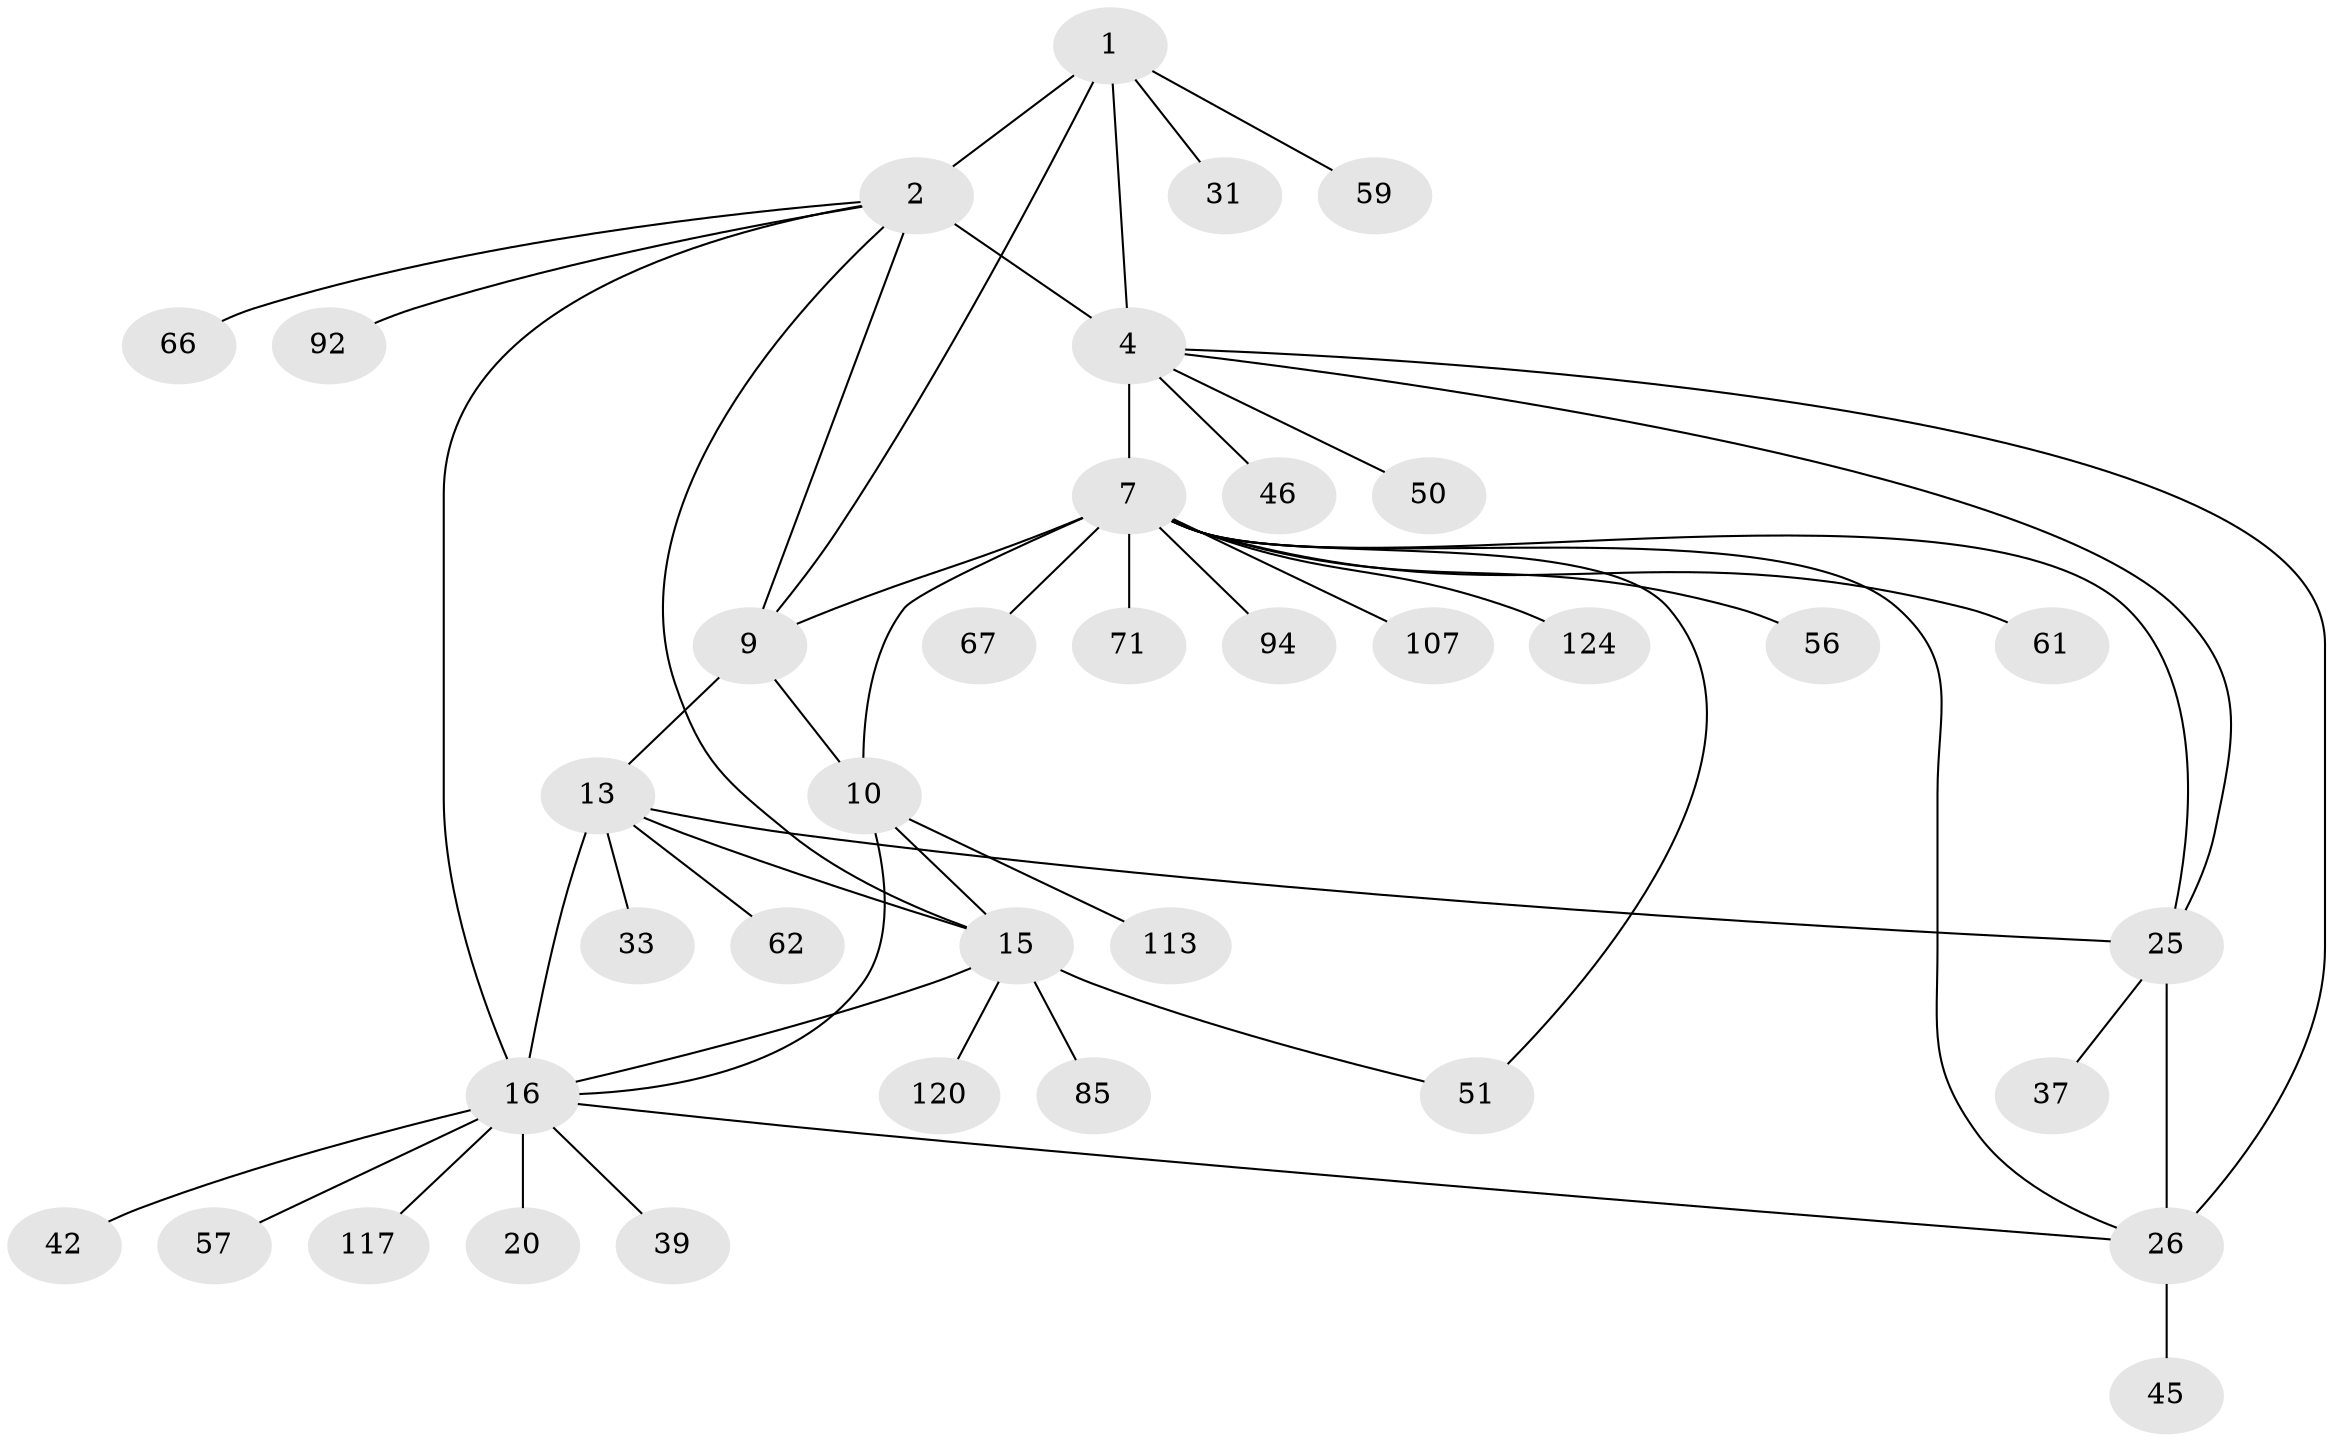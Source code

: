 // original degree distribution, {9: 0.06349206349206349, 10: 0.03968253968253968, 7: 0.031746031746031744, 8: 0.031746031746031744, 6: 0.015873015873015872, 11: 0.023809523809523808, 13: 0.007936507936507936, 5: 0.031746031746031744, 1: 0.6349206349206349, 3: 0.047619047619047616, 2: 0.07142857142857142}
// Generated by graph-tools (version 1.1) at 2025/19/03/04/25 18:19:31]
// undirected, 37 vertices, 51 edges
graph export_dot {
graph [start="1"]
  node [color=gray90,style=filled];
  1 [super="+68+49"];
  2 [super="+3+36+109+99+64"];
  4 [super="+6+47+119+86"];
  7 [super="+11+8+58"];
  9 [super="+63+95+97+121+125"];
  10 [super="+55+44+54+103+83+90"];
  13 [super="+17+14"];
  15 [super="+110"];
  16 [super="+19+76+75"];
  20 [super="+32+87+114+35"];
  25 [super="+105+122+41"];
  26 [super="+65+82+27+38"];
  31;
  33;
  37;
  39;
  42;
  45;
  46;
  50;
  51;
  56;
  57;
  59;
  61;
  62;
  66;
  67;
  71 [super="+102"];
  85;
  92;
  94;
  107;
  113;
  117;
  120;
  124;
  1 -- 2 [weight=3];
  1 -- 4 [weight=3];
  1 -- 31;
  1 -- 59;
  1 -- 9;
  2 -- 4 [weight=6];
  2 -- 15;
  2 -- 66;
  2 -- 9;
  2 -- 92;
  2 -- 16;
  4 -- 46;
  4 -- 50;
  4 -- 25;
  4 -- 26 [weight=4];
  4 -- 7;
  7 -- 9 [weight=4];
  7 -- 10 [weight=4];
  7 -- 51;
  7 -- 61;
  7 -- 71;
  7 -- 107;
  7 -- 124;
  7 -- 94;
  7 -- 67;
  7 -- 56;
  7 -- 25;
  7 -- 26 [weight=3];
  9 -- 10;
  9 -- 13;
  10 -- 15;
  10 -- 113;
  10 -- 16;
  13 -- 15 [weight=4];
  13 -- 16 [weight=5];
  13 -- 33;
  13 -- 62;
  13 -- 25;
  15 -- 16;
  15 -- 51;
  15 -- 85;
  15 -- 120;
  16 -- 39;
  16 -- 42;
  16 -- 20 [weight=5];
  16 -- 117;
  16 -- 57;
  16 -- 26;
  25 -- 26 [weight=3];
  25 -- 37;
  26 -- 45;
}
